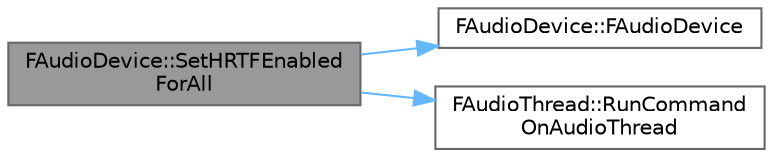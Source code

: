 digraph "FAudioDevice::SetHRTFEnabledForAll"
{
 // INTERACTIVE_SVG=YES
 // LATEX_PDF_SIZE
  bgcolor="transparent";
  edge [fontname=Helvetica,fontsize=10,labelfontname=Helvetica,labelfontsize=10];
  node [fontname=Helvetica,fontsize=10,shape=box,height=0.2,width=0.4];
  rankdir="LR";
  Node1 [id="Node000001",label="FAudioDevice::SetHRTFEnabled\lForAll",height=0.2,width=0.4,color="gray40", fillcolor="grey60", style="filled", fontcolor="black",tooltip=" "];
  Node1 -> Node2 [id="edge1_Node000001_Node000002",color="steelblue1",style="solid",tooltip=" "];
  Node2 [id="Node000002",label="FAudioDevice::FAudioDevice",height=0.2,width=0.4,color="grey40", fillcolor="white", style="filled",URL="$d7/db1/classFAudioDevice.html#a32f3ea617a301196be4c64c8774d76c9",tooltip="Constructor."];
  Node1 -> Node3 [id="edge2_Node000001_Node000003",color="steelblue1",style="solid",tooltip=" "];
  Node3 [id="Node000003",label="FAudioThread::RunCommand\lOnAudioThread",height=0.2,width=0.4,color="grey40", fillcolor="white", style="filled",URL="$da/d29/classFAudioThread.html#a765d1ffade6d3c089ff8ffd3820cd7eb",tooltip="Execute a command on the audio thread."];
}

